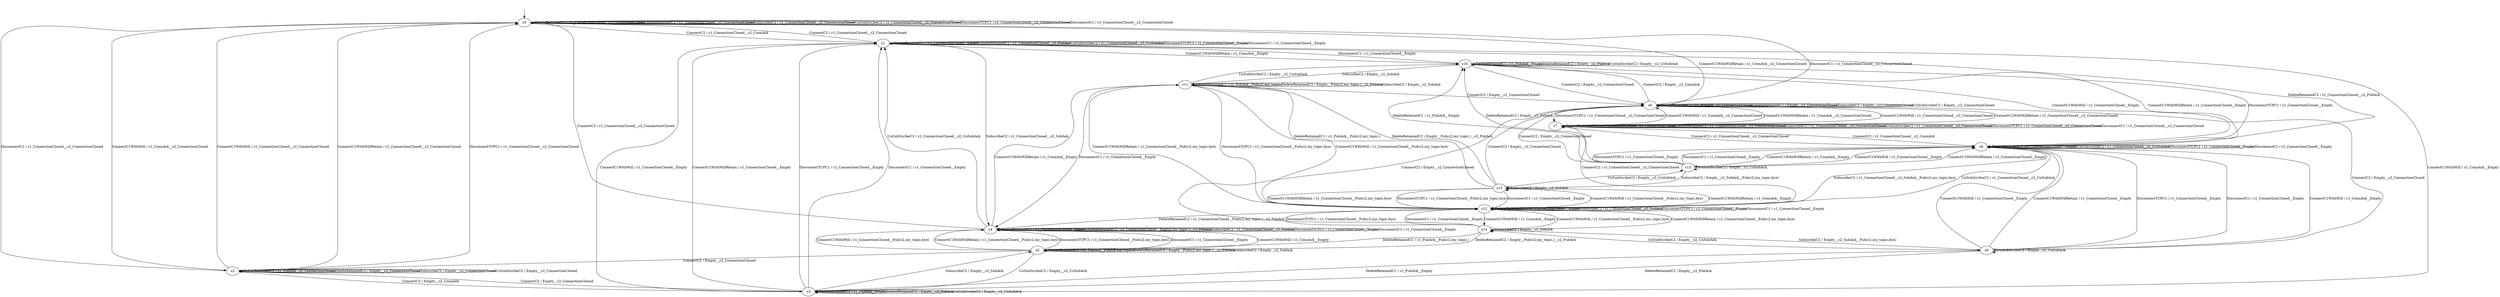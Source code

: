 digraph h6 {
s0 [label="s0"];
s1 [label="s1"];
s2 [label="s2"];
s6 [label="s6"];
s3 [label="s3"];
s4 [label="s4"];
s7 [label="s7"];
s10 [label="s10"];
s5 [label="s5"];
s8 [label="s8"];
s11 [label="s11"];
s9 [label="s9"];
s12 [label="s12"];
s13 [label="s13"];
s14 [label="s14"];
s15 [label="s15"];
s0 -> s1 [label="ConnectC2 / c1_ConnectionClosed__c2_ConnAck"];
s0 -> s2 [label="ConnectC1WithWill / c1_ConnAck__c2_ConnectionClosed"];
s0 -> s6 [label="ConnectC1WithWillRetain / c1_ConnAck__c2_ConnectionClosed"];
s0 -> s0 [label="DeleteRetainedC1 / c1_ConnectionClosed__c2_ConnectionClosed"];
s0 -> s0 [label="DeleteRetainedC2 / c1_ConnectionClosed__c2_ConnectionClosed"];
s0 -> s0 [label="SubscribeC2 / c1_ConnectionClosed__c2_ConnectionClosed"];
s0 -> s0 [label="UnSubScribeC2 / c1_ConnectionClosed__c2_ConnectionClosed"];
s0 -> s0 [label="DisconnectTCPC1 / c1_ConnectionClosed__c2_ConnectionClosed"];
s0 -> s0 [label="DisconnectC1 / c1_ConnectionClosed__c2_ConnectionClosed"];
s1 -> s0 [label="ConnectC2 / c1_ConnectionClosed__c2_ConnectionClosed"];
s1 -> s3 [label="ConnectC1WithWill / c1_ConnAck__Empty"];
s1 -> s10 [label="ConnectC1WithWillRetain / c1_ConnAck__Empty"];
s1 -> s1 [label="DeleteRetainedC1 / c1_ConnectionClosed__Empty"];
s1 -> s1 [label="DeleteRetainedC2 / c1_ConnectionClosed__c2_PubAck"];
s1 -> s4 [label="SubscribeC2 / c1_ConnectionClosed__c2_SubAck"];
s1 -> s1 [label="UnSubScribeC2 / c1_ConnectionClosed__c2_UnSubAck"];
s1 -> s1 [label="DisconnectTCPC1 / c1_ConnectionClosed__Empty"];
s1 -> s1 [label="DisconnectC1 / c1_ConnectionClosed__Empty"];
s2 -> s3 [label="ConnectC2 / Empty__c2_ConnAck"];
s2 -> s0 [label="ConnectC1WithWill / c1_ConnectionClosed__c2_ConnectionClosed"];
s2 -> s0 [label="ConnectC1WithWillRetain / c1_ConnectionClosed__c2_ConnectionClosed"];
s2 -> s2 [label="DeleteRetainedC1 / c1_PubAck__c2_ConnectionClosed"];
s2 -> s2 [label="DeleteRetainedC2 / Empty__c2_ConnectionClosed"];
s2 -> s2 [label="SubscribeC2 / Empty__c2_ConnectionClosed"];
s2 -> s2 [label="UnSubScribeC2 / Empty__c2_ConnectionClosed"];
s2 -> s0 [label="DisconnectTCPC1 / c1_ConnectionClosed__c2_ConnectionClosed"];
s2 -> s0 [label="DisconnectC1 / c1_ConnectionClosed__c2_ConnectionClosed"];
s6 -> s10 [label="ConnectC2 / Empty__c2_ConnAck"];
s6 -> s7 [label="ConnectC1WithWill / c1_ConnectionClosed__c2_ConnectionClosed"];
s6 -> s7 [label="ConnectC1WithWillRetain / c1_ConnectionClosed__c2_ConnectionClosed"];
s6 -> s6 [label="DeleteRetainedC1 / c1_PubAck__c2_ConnectionClosed"];
s6 -> s6 [label="DeleteRetainedC2 / Empty__c2_ConnectionClosed"];
s6 -> s6 [label="SubscribeC2 / Empty__c2_ConnectionClosed"];
s6 -> s6 [label="UnSubScribeC2 / Empty__c2_ConnectionClosed"];
s6 -> s7 [label="DisconnectTCPC1 / c1_ConnectionClosed__c2_ConnectionClosed"];
s6 -> s0 [label="DisconnectC1 / c1_ConnectionClosed__c2_ConnectionClosed"];
s3 -> s2 [label="ConnectC2 / Empty__c2_ConnectionClosed"];
s3 -> s1 [label="ConnectC1WithWill / c1_ConnectionClosed__Empty"];
s3 -> s1 [label="ConnectC1WithWillRetain / c1_ConnectionClosed__Empty"];
s3 -> s3 [label="DeleteRetainedC1 / c1_PubAck__Empty"];
s3 -> s3 [label="DeleteRetainedC2 / Empty__c2_PubAck"];
s3 -> s5 [label="SubscribeC2 / Empty__c2_SubAck"];
s3 -> s3 [label="UnSubScribeC2 / Empty__c2_UnSubAck"];
s3 -> s1 [label="DisconnectTCPC1 / c1_ConnectionClosed__Empty"];
s3 -> s1 [label="DisconnectC1 / c1_ConnectionClosed__Empty"];
s4 -> s0 [label="ConnectC2 / c1_ConnectionClosed__c2_ConnectionClosed"];
s4 -> s5 [label="ConnectC1WithWill / c1_ConnAck__Empty"];
s4 -> s11 [label="ConnectC1WithWillRetain / c1_ConnAck__Empty"];
s4 -> s4 [label="DeleteRetainedC1 / c1_ConnectionClosed__Empty"];
s4 -> s4 [label="DeleteRetainedC2 / c1_ConnectionClosed__Pub(c2,my_topic,)__c2_PubAck"];
s4 -> s4 [label="SubscribeC2 / c1_ConnectionClosed__c2_SubAck"];
s4 -> s1 [label="UnSubScribeC2 / c1_ConnectionClosed__c2_UnSubAck"];
s4 -> s4 [label="DisconnectTCPC1 / c1_ConnectionClosed__Empty"];
s4 -> s4 [label="DisconnectC1 / c1_ConnectionClosed__Empty"];
s7 -> s8 [label="ConnectC2 / c1_ConnectionClosed__c2_ConnAck"];
s7 -> s6 [label="ConnectC1WithWill / c1_ConnAck__c2_ConnectionClosed"];
s7 -> s6 [label="ConnectC1WithWillRetain / c1_ConnAck__c2_ConnectionClosed"];
s7 -> s7 [label="DeleteRetainedC1 / c1_ConnectionClosed__c2_ConnectionClosed"];
s7 -> s7 [label="DeleteRetainedC2 / c1_ConnectionClosed__c2_ConnectionClosed"];
s7 -> s7 [label="SubscribeC2 / c1_ConnectionClosed__c2_ConnectionClosed"];
s7 -> s7 [label="UnSubScribeC2 / c1_ConnectionClosed__c2_ConnectionClosed"];
s7 -> s7 [label="DisconnectTCPC1 / c1_ConnectionClosed__c2_ConnectionClosed"];
s7 -> s7 [label="DisconnectC1 / c1_ConnectionClosed__c2_ConnectionClosed"];
s10 -> s6 [label="ConnectC2 / Empty__c2_ConnectionClosed"];
s10 -> s8 [label="ConnectC1WithWill / c1_ConnectionClosed__Empty"];
s10 -> s8 [label="ConnectC1WithWillRetain / c1_ConnectionClosed__Empty"];
s10 -> s10 [label="DeleteRetainedC1 / c1_PubAck__Empty"];
s10 -> s10 [label="DeleteRetainedC2 / Empty__c2_PubAck"];
s10 -> s11 [label="SubscribeC2 / Empty__c2_SubAck"];
s10 -> s10 [label="UnSubScribeC2 / Empty__c2_UnSubAck"];
s10 -> s8 [label="DisconnectTCPC1 / c1_ConnectionClosed__Empty"];
s10 -> s1 [label="DisconnectC1 / c1_ConnectionClosed__Empty"];
s5 -> s2 [label="ConnectC2 / Empty__c2_ConnectionClosed"];
s5 -> s4 [label="ConnectC1WithWill / c1_ConnectionClosed__Pub(c2,my_topic,bye)"];
s5 -> s4 [label="ConnectC1WithWillRetain / c1_ConnectionClosed__Pub(c2,my_topic,bye)"];
s5 -> s5 [label="DeleteRetainedC1 / c1_PubAck__Pub(c2,my_topic,)"];
s5 -> s5 [label="DeleteRetainedC2 / Empty__Pub(c2,my_topic,)__c2_PubAck"];
s5 -> s5 [label="SubscribeC2 / Empty__c2_SubAck"];
s5 -> s3 [label="UnSubScribeC2 / Empty__c2_UnSubAck"];
s5 -> s4 [label="DisconnectTCPC1 / c1_ConnectionClosed__Pub(c2,my_topic,bye)"];
s5 -> s4 [label="DisconnectC1 / c1_ConnectionClosed__Empty"];
s8 -> s7 [label="ConnectC2 / c1_ConnectionClosed__c2_ConnectionClosed"];
s8 -> s9 [label="ConnectC1WithWill / c1_ConnAck__Empty"];
s8 -> s13 [label="ConnectC1WithWillRetain / c1_ConnAck__Empty"];
s8 -> s8 [label="DeleteRetainedC1 / c1_ConnectionClosed__Empty"];
s8 -> s1 [label="DeleteRetainedC2 / c1_ConnectionClosed__c2_PubAck"];
s8 -> s12 [label="SubscribeC2 / c1_ConnectionClosed__c2_SubAck__Pub(c2,my_topic,bye)"];
s8 -> s8 [label="UnSubScribeC2 / c1_ConnectionClosed__c2_UnSubAck"];
s8 -> s8 [label="DisconnectTCPC1 / c1_ConnectionClosed__Empty"];
s8 -> s8 [label="DisconnectC1 / c1_ConnectionClosed__Empty"];
s11 -> s6 [label="ConnectC2 / Empty__c2_ConnectionClosed"];
s11 -> s12 [label="ConnectC1WithWill / c1_ConnectionClosed__Pub(c2,my_topic,bye)"];
s11 -> s12 [label="ConnectC1WithWillRetain / c1_ConnectionClosed__Pub(c2,my_topic,bye)"];
s11 -> s11 [label="DeleteRetainedC1 / c1_PubAck__Pub(c2,my_topic,)"];
s11 -> s11 [label="DeleteRetainedC2 / Empty__Pub(c2,my_topic,)__c2_PubAck"];
s11 -> s11 [label="SubscribeC2 / Empty__c2_SubAck"];
s11 -> s10 [label="UnSubScribeC2 / Empty__c2_UnSubAck"];
s11 -> s12 [label="DisconnectTCPC1 / c1_ConnectionClosed__Pub(c2,my_topic,bye)"];
s11 -> s4 [label="DisconnectC1 / c1_ConnectionClosed__Empty"];
s9 -> s6 [label="ConnectC2 / Empty__c2_ConnectionClosed"];
s9 -> s8 [label="ConnectC1WithWill / c1_ConnectionClosed__Empty"];
s9 -> s8 [label="ConnectC1WithWillRetain / c1_ConnectionClosed__Empty"];
s9 -> s3 [label="DeleteRetainedC1 / c1_PubAck__Empty"];
s9 -> s3 [label="DeleteRetainedC2 / Empty__c2_PubAck"];
s9 -> s14 [label="SubscribeC2 / Empty__c2_SubAck__Pub(c2,my_topic,bye)"];
s9 -> s9 [label="UnSubScribeC2 / Empty__c2_UnSubAck"];
s9 -> s8 [label="DisconnectTCPC1 / c1_ConnectionClosed__Empty"];
s9 -> s8 [label="DisconnectC1 / c1_ConnectionClosed__Empty"];
s12 -> s7 [label="ConnectC2 / c1_ConnectionClosed__c2_ConnectionClosed"];
s12 -> s14 [label="ConnectC1WithWill / c1_ConnAck__Empty"];
s12 -> s15 [label="ConnectC1WithWillRetain / c1_ConnAck__Empty"];
s12 -> s12 [label="DeleteRetainedC1 / c1_ConnectionClosed__Empty"];
s12 -> s4 [label="DeleteRetainedC2 / c1_ConnectionClosed__Pub(c2,my_topic,)__c2_PubAck"];
s12 -> s12 [label="SubscribeC2 / c1_ConnectionClosed__c2_SubAck"];
s12 -> s8 [label="UnSubScribeC2 / c1_ConnectionClosed__c2_UnSubAck"];
s12 -> s12 [label="DisconnectTCPC1 / c1_ConnectionClosed__Empty"];
s12 -> s12 [label="DisconnectC1 / c1_ConnectionClosed__Empty"];
s13 -> s6 [label="ConnectC2 / Empty__c2_ConnectionClosed"];
s13 -> s8 [label="ConnectC1WithWill / c1_ConnectionClosed__Empty"];
s13 -> s8 [label="ConnectC1WithWillRetain / c1_ConnectionClosed__Empty"];
s13 -> s10 [label="DeleteRetainedC1 / c1_PubAck__Empty"];
s13 -> s10 [label="DeleteRetainedC2 / Empty__c2_PubAck"];
s13 -> s15 [label="SubscribeC2 / Empty__c2_SubAck__Pub(c2,my_topic,bye)"];
s13 -> s13 [label="UnSubScribeC2 / Empty__c2_UnSubAck"];
s13 -> s8 [label="DisconnectTCPC1 / c1_ConnectionClosed__Empty"];
s13 -> s8 [label="DisconnectC1 / c1_ConnectionClosed__Empty"];
s14 -> s6 [label="ConnectC2 / Empty__c2_ConnectionClosed"];
s14 -> s12 [label="ConnectC1WithWill / c1_ConnectionClosed__Pub(c2,my_topic,bye)"];
s14 -> s12 [label="ConnectC1WithWillRetain / c1_ConnectionClosed__Pub(c2,my_topic,bye)"];
s14 -> s5 [label="DeleteRetainedC1 / c1_PubAck__Pub(c2,my_topic,)"];
s14 -> s5 [label="DeleteRetainedC2 / Empty__Pub(c2,my_topic,)__c2_PubAck"];
s14 -> s14 [label="SubscribeC2 / Empty__c2_SubAck"];
s14 -> s9 [label="UnSubScribeC2 / Empty__c2_UnSubAck"];
s14 -> s12 [label="DisconnectTCPC1 / c1_ConnectionClosed__Pub(c2,my_topic,bye)"];
s14 -> s12 [label="DisconnectC1 / c1_ConnectionClosed__Empty"];
s15 -> s6 [label="ConnectC2 / Empty__c2_ConnectionClosed"];
s15 -> s12 [label="ConnectC1WithWill / c1_ConnectionClosed__Pub(c2,my_topic,bye)"];
s15 -> s12 [label="ConnectC1WithWillRetain / c1_ConnectionClosed__Pub(c2,my_topic,bye)"];
s15 -> s11 [label="DeleteRetainedC1 / c1_PubAck__Pub(c2,my_topic,)"];
s15 -> s11 [label="DeleteRetainedC2 / Empty__Pub(c2,my_topic,)__c2_PubAck"];
s15 -> s15 [label="SubscribeC2 / Empty__c2_SubAck"];
s15 -> s13 [label="UnSubScribeC2 / Empty__c2_UnSubAck"];
s15 -> s12 [label="DisconnectTCPC1 / c1_ConnectionClosed__Pub(c2,my_topic,bye)"];
s15 -> s12 [label="DisconnectC1 / c1_ConnectionClosed__Empty"];
__start0 [shape=none, label=""];
__start0 -> s0 [label=""];
}
